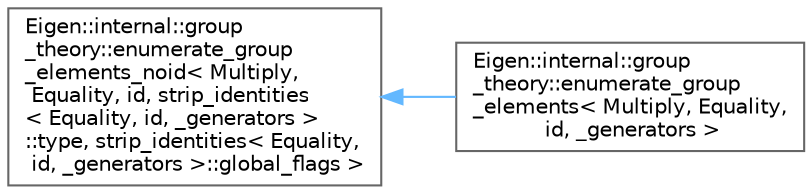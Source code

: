 digraph "类继承关系图"
{
 // LATEX_PDF_SIZE
  bgcolor="transparent";
  edge [fontname=Helvetica,fontsize=10,labelfontname=Helvetica,labelfontsize=10];
  node [fontname=Helvetica,fontsize=10,shape=box,height=0.2,width=0.4];
  rankdir="LR";
  Node0 [id="Node000000",label="Eigen::internal::group\l_theory::enumerate_group\l_elements_noid\< Multiply,\l Equality, id, strip_identities\l\< Equality, id, _generators \>\l::type, strip_identities\< Equality,\l id, _generators \>::global_flags \>",height=0.2,width=0.4,color="grey40", fillcolor="white", style="filled",URL="$struct_eigen_1_1internal_1_1group__theory_1_1enumerate__group__elements__noid.html",tooltip=" "];
  Node0 -> Node1 [id="edge4308_Node000000_Node000001",dir="back",color="steelblue1",style="solid",tooltip=" "];
  Node1 [id="Node000001",label="Eigen::internal::group\l_theory::enumerate_group\l_elements\< Multiply, Equality,\l id, _generators \>",height=0.2,width=0.4,color="grey40", fillcolor="white", style="filled",URL="$struct_eigen_1_1internal_1_1group__theory_1_1enumerate__group__elements.html",tooltip=" "];
}

